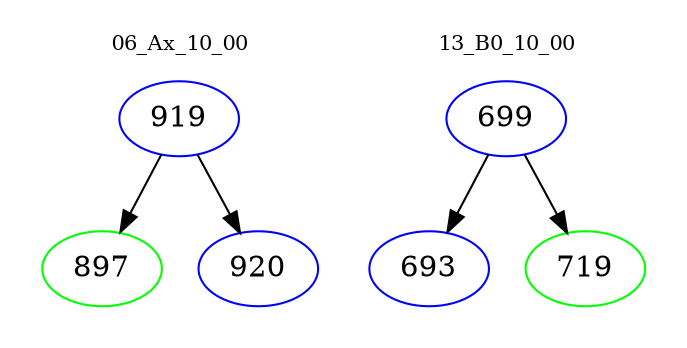 digraph{
subgraph cluster_0 {
color = white
label = "06_Ax_10_00";
fontsize=10;
T0_919 [label="919", color="blue"]
T0_919 -> T0_897 [color="black"]
T0_897 [label="897", color="green"]
T0_919 -> T0_920 [color="black"]
T0_920 [label="920", color="blue"]
}
subgraph cluster_1 {
color = white
label = "13_B0_10_00";
fontsize=10;
T1_699 [label="699", color="blue"]
T1_699 -> T1_693 [color="black"]
T1_693 [label="693", color="blue"]
T1_699 -> T1_719 [color="black"]
T1_719 [label="719", color="green"]
}
}
